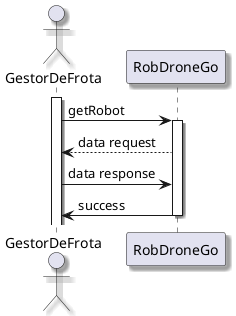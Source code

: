 @startuml

skinparam handwritten false
skinparam monochrome false
skinparam packageStyle rect
skinparam defaultFontName FG Virgil
skinparam shadowing true

actor GestorDeFrota as GestorDeFrota

activate GestorDeFrota
GestorDeFrota -> RobDroneGo: getRobot
activate RobDroneGo
RobDroneGo --> GestorDeFrota: data request
GestorDeFrota -> RobDroneGo : data response
RobDroneGo -> GestorDeFrota: success
deactivate RobDroneGo

@enduml